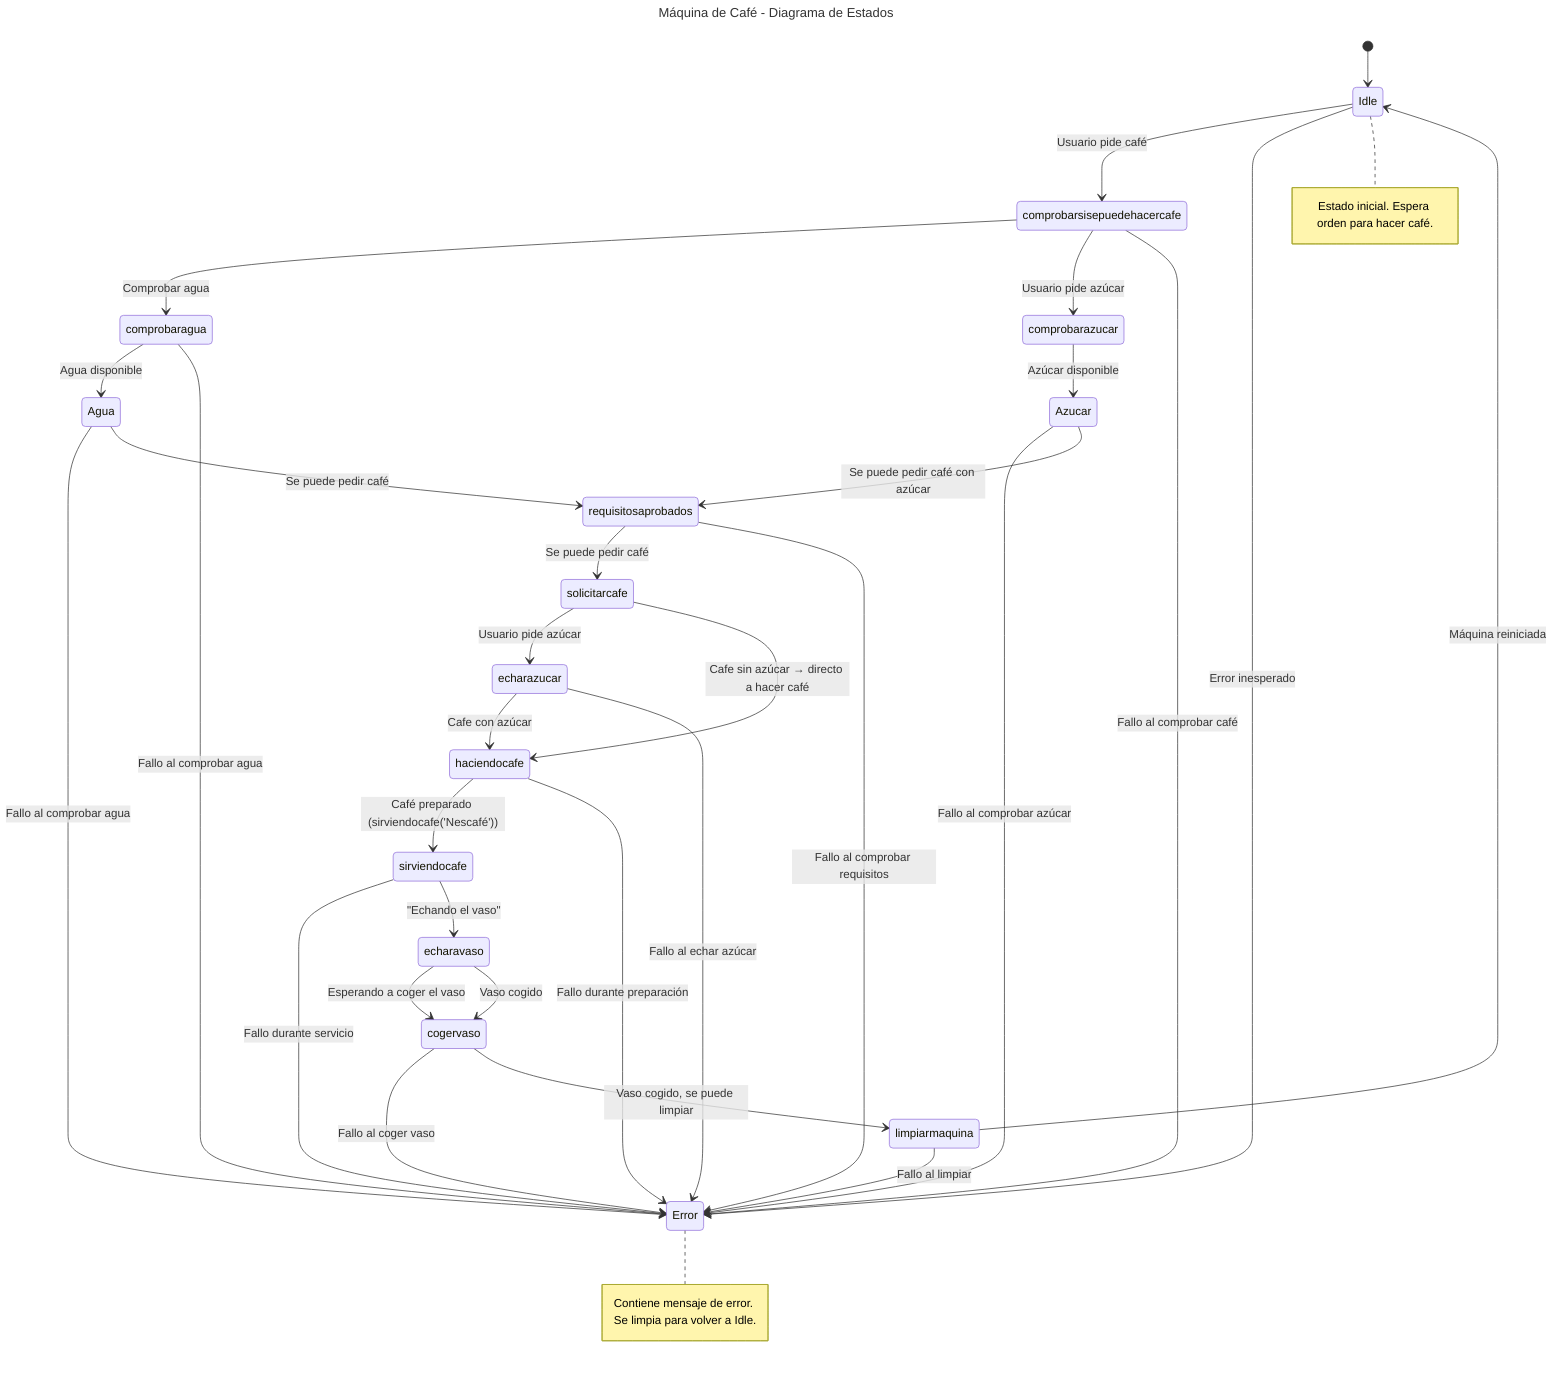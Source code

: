 ---
title: Máquina de Café - Diagrama de Estados
---
stateDiagram-v2
[*] --> Idle
Idle --> comprobarsisepuedehacercafe: Usuario pide café

comprobarsisepuedehacercafe --> comprobaragua: Comprobar agua
comprobaragua --> Agua: Agua disponible
Agua --> Error: Fallo al comprobar agua
Agua --> requisitosaprobados: Se puede pedir café
comprobaragua --> Error: Fallo al comprobar agua

comprobarsisepuedehacercafe --> comprobarazucar : Usuario pide azúcar
comprobarazucar --> Azucar: Azúcar disponible
Azucar --> Error: Fallo al comprobar azúcar
Azucar --> requisitosaprobados: Se puede pedir café con azúcar

requisitosaprobados --> solicitarcafe: Se puede pedir café
requisitosaprobados --> Error: Fallo al comprobar requisitos

comprobarsisepuedehacercafe --> Error: Fallo al comprobar café
solicitarcafe --> echarazucar: Usuario pide azúcar
echarazucar --> haciendocafe: Cafe con azúcar

solicitarcafe --> haciendocafe: Cafe sin azúcar → directo a hacer café
haciendocafe --> sirviendocafe: Café preparado (sirviendocafe('Nescafé'))
sirviendocafe --> Error: Fallo durante servicio
Idle --> Error: Error inesperado
haciendocafe --> Error: Fallo durante preparación
echarazucar --> Error: Fallo al echar azúcar
sirviendocafe --> echaravaso: "Echando el vaso"
echaravaso --> cogervaso: Esperando a coger el vaso
cogervaso --> Error: Fallo al coger vaso
echaravaso --> cogervaso: Vaso cogido
cogervaso --> limpiarmaquina:  Vaso cogido, se puede limpiar
limpiarmaquina --> Idle: Máquina reiniciada
limpiarmaquina --> Error: Fallo al limpiar
note right of Idle: Estado inicial. Espera orden para hacer café.
note right of Error: Contiene mensaje de error. Se limpia para volver a Idle.